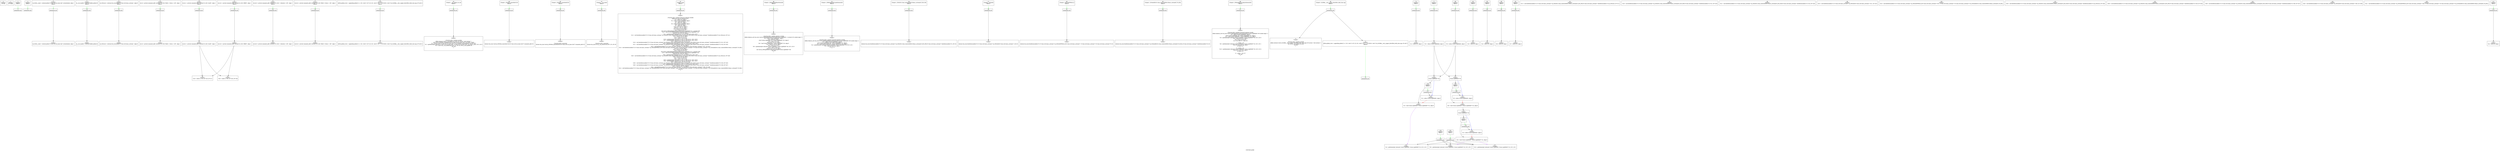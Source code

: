 digraph "constraint_graph" {
	label="constraint_graph";

	Node0x1521730 [shape=record,label="{0\n\<Empty\>\ni8* null\n\n}"];
	Node0x1534580 [shape=record,label="{1\n\<Empty\>\ni8* undef\n\n}"];
	Node0x152e540 [shape=record,label="{2\n\<Empty\>\nOffset:0\n\n}"];
	Node0x152e540 -> Node0x1522010[color=green];
	Node0x1522010 [shape=record,label="{3\nanonymous ptr\n}"];
	Node0x152d260 [shape=record,label="{4\n\<Empty\>\nOffset:0\n\n}"];
	Node0x152d260 -> Node0x152d410[color=green];
	Node0x152d410 [shape=record,label="{5\nanonymous ptr\n}"];
	Node0x1520e60 [shape=record,label="{6\n\<Empty\>\n@_ZStL8__ioinit = internal global %\"class.std::ios_base::Init\" zeroinitializer, align 1\nOffset:0\n\n}"];
	Node0x1520e60 -> Node0x151f7a0[color=green];
	Node0x151f7a0 [shape=record,label="{7\nanonymous ptr\n}"];
	Node0x151f7a0 -> Node0x1520050;
	Node0x1520050 [shape=record,label="{8\n\<Empty\>\n@_ZStL8__ioinit = internal global %\"class.std::ios_base::Init\" zeroinitializer, align 1\n\n}"];
	Node0x1537ea0 [shape=record,label="{9\n\<Empty\>\n@__dso_handle = external hidden global i8\nOffset:0\n\n}"];
	Node0x1537ea0 -> Node0x1538050[color=green];
	Node0x1538050 [shape=record,label="{10\nanonymous ptr\n}"];
	Node0x1538050 -> Node0x1538630;
	Node0x1538630 [shape=record,label="{11\n\<Empty\>\n@__dso_handle = external hidden global i8\n\n}"];
	Node0x1539c20 [shape=record,label="{12\n\<Empty\>\n@_ZSt4cout = external dso_local global %\"class.std::basic_ostream\", align 8\nOffset:0\n\n}"];
	Node0x1539c20 -> Node0x1539dd0[color=green];
	Node0x1539dd0 [shape=record,label="{13\nanonymous ptr\n}"];
	Node0x1539dd0 -> Node0x153a3b0;
	Node0x153a3b0 [shape=record,label="{14\n\<Empty\>\n@_ZSt4cout = external dso_local global %\"class.std::basic_ostream\", align 8\n\n}"];
	Node0x153a990 [shape=record,label="{15\n\<Empty\>\n@.str = private unnamed_addr constant [18 x i8] c\"Bulb 1: Status = \\00\", align 1\nOffset:0\n\n}"];
	Node0x153a990 -> Node0x153ab40[color=green];
	Node0x153ab40 [shape=record,label="{16\nanonymous ptr\n}"];
	Node0x153ab40 -> Node0x153bda0;
	Node0x153bda0 [shape=record,label="{17\n\<Empty\>\n@.str = private unnamed_addr constant [18 x i8] c\"Bulb 1: Status = \\00\", align 1\n\n}"];
	Node0x153c380 [shape=record,label="{18\n\<Empty\>\n@.str.1 = private unnamed_addr constant [3 x i8] c\"on\\00\", align 1\nOffset:0\n\n}"];
	Node0x153c380 -> Node0x153c530[color=green];
	Node0x153c530 [shape=record,label="{19\nanonymous ptr\n}"];
	Node0x153c530 -> Node0x153cb10;
	Node0x153cb10 [shape=record,label="{20\n\<Empty\>\n@.str.1 = private unnamed_addr constant [3 x i8] c\"on\\00\", align 1\n\n}"];
	Node0x153cb10 -> Node0x15576f0;
	Node0x153cb10 -> Node0x15587a0;
	Node0x153d0f0 [shape=record,label="{21\n\<Empty\>\n@.str.2 = private unnamed_addr constant [4 x i8] c\"off\\00\", align 1\nOffset:0\n\n}"];
	Node0x153d0f0 -> Node0x153d2a0[color=green];
	Node0x153d2a0 [shape=record,label="{22\nanonymous ptr\n}"];
	Node0x153d2a0 -> Node0x153d880;
	Node0x153d880 [shape=record,label="{23\n\<Empty\>\n@.str.2 = private unnamed_addr constant [4 x i8] c\"off\\00\", align 1\n\n}"];
	Node0x153d880 -> Node0x15576f0;
	Node0x153d880 -> Node0x15587a0;
	Node0x153de60 [shape=record,label="{24\n\<Empty\>\n@.str.3 = private unnamed_addr constant [15 x i8] c\", Intensity = \\00\", align 1\nOffset:0\n\n}"];
	Node0x153de60 -> Node0x153e010[color=green];
	Node0x153e010 [shape=record,label="{25\nanonymous ptr\n}"];
	Node0x153e010 -> Node0x153e5f0;
	Node0x153e5f0 [shape=record,label="{26\n\<Empty\>\n@.str.3 = private unnamed_addr constant [15 x i8] c\", Intensity = \\00\", align 1\n\n}"];
	Node0x153ebd0 [shape=record,label="{27\n\<Empty\>\n@.str.4 = private unnamed_addr constant [18 x i8] c\"Bulb 2: Status = \\00\", align 1\nOffset:0\n\n}"];
	Node0x153ebd0 -> Node0x153ed80[color=green];
	Node0x153ed80 [shape=record,label="{28\nanonymous ptr\n}"];
	Node0x153ed80 -> Node0x153f360;
	Node0x153f360 [shape=record,label="{29\n\<Empty\>\n@.str.4 = private unnamed_addr constant [18 x i8] c\"Bulb 2: Status = \\00\", align 1\n\n}"];
	Node0x153f940 [shape=record,label="{30\n\<Empty\>\n@llvm.global_ctors = appending global [1 x \{ i32, void ()*, i8* \}] [\{ i32, void ()*, i8* \} \{ i32 65535, void ()* @_GLOBAL__sub_I_zipper_directflow_bulb_class.cpp, i8* null \}]\nOffset:0\n\n}"];
	Node0x153f940 -> Node0x153faf0[color=green];
	Node0x153faf0 [shape=record,label="{31\nanonymous ptr\n}"];
	Node0x153faf0 -> Node0x1540370;
	Node0x1540370 [shape=record,label="{32\n\<Empty\>\n@llvm.global_ctors = appending global [1 x \{ i32, void ()*, i8* \}] [\{ i32, void ()*, i8* \} \{ i32 65535, void ()* @_GLOBAL__sub_I_zipper_directflow_bulb_class.cpp, i8* null \}]\n\n}"];
	Node0x15374b0 [shape=record,label="{33\n\<Empty\>__cxx_global_var_init\nOffset:0\n\n}"];
	Node0x15374b0 -> Node0x1537660[color=green];
	Node0x1537660 [shape=record,label="{34\nanonymous ptr\n}"];
	Node0x1537660 -> Node0x1542e40;
	Node0x1542e40 [shape=record,label="{35\n\<Empty\>\n\n; Function Attrs: noinline uwtable\ndefine internal void @__cxx_global_var_init() #0 section \".text.startup\" \{\n  call void @_ZNSt8ios_base4InitC1Ev(%\"class.std::ios_base::Init\"* @_ZStL8__ioinit)\n  %1 = bitcast void (%\"class.std::ios_base::Init\"*)* @_ZNSt8ios_base4InitD1Ev to void (i8*)*\n  %2 = getelementptr inbounds %\"class.std::ios_base::Init\", %\"class.std::ios_base::Init\"* @_ZStL8__ioinit, i32 0, i32 0\n  %3 = call i32 @__cxa_atexit(void (i8*)* %1, i8* %2, i8* @__dso_handle) #3\n  ret void\n\}\n\n\n}"];
	Node0x1543420 [shape=record,label="{36\n\<Empty\>_ZNSt8ios_base4InitC1Ev\nOffset:0\n\n}"];
	Node0x1543420 -> Node0x15435d0[color=green];
	Node0x15435d0 [shape=record,label="{37\nanonymous ptr\n}"];
	Node0x15435d0 -> Node0x1543bb0;
	Node0x1543bb0 [shape=record,label="{38\n\<Empty\>\n\ndeclare dso_local void @_ZNSt8ios_base4InitC1Ev(%\"class.std::ios_base::Init\"*) unnamed_addr #1\n\n\n}"];
	Node0x1544190 [shape=record,label="{39\n\<Empty\>_ZNSt8ios_base4InitD1Ev\nOffset:0\n\n}"];
	Node0x1544190 -> Node0x1544340[color=green];
	Node0x1544340 [shape=record,label="{40\nanonymous ptr\n}"];
	Node0x1544340 -> Node0x1544920;
	Node0x1544920 [shape=record,label="{41\n\<Empty\>\n\n; Function Attrs: nounwind\ndeclare dso_local void @_ZNSt8ios_base4InitD1Ev(%\"class.std::ios_base::Init\"*) unnamed_addr #2\n\n\n}"];
	Node0x1544f00 [shape=record,label="{42\n\<Empty\>__cxa_atexit\nOffset:0\n\n}"];
	Node0x1544f00 -> Node0x15450b0[color=green];
	Node0x15450b0 [shape=record,label="{43\nanonymous ptr\n}"];
	Node0x15450b0 -> Node0x1545690;
	Node0x1545690 [shape=record,label="{44\n\<Empty\>\n\n; Function Attrs: nounwind\ndeclare dso_local i32 @__cxa_atexit(void (i8*)*, i8*, i8*) #3\n\n\n}"];
	Node0x1545c70 [shape=record,label="{45\n\<Empty\>main\nOffset:0\n\n}"];
	Node0x1545c70 -> Node0x1545e20[color=green];
	Node0x1545e20 [shape=record,label="{46\nanonymous ptr\n}"];
	Node0x1545e20 -> Node0x1546400;
	Node0x1546400 [shape=record,label="{47\n\<Empty\>\n\n; Function Attrs: noinline norecurse optnone uwtable\ndefine dso_local i32 @main() #4 \{\n  %1 = alloca i32, align 4\n  %2 = alloca %class.LightBulb, align 4\n  %3 = alloca i8, align 1\n  %4 = alloca i32, align 4\n  %5 = alloca %class.LightBulb, align 4\n  %6 = alloca i8, align 1\n  %7 = alloca i32, align 4\n  store i32 0, i32* %1, align 4\n  store i8 1, i8* %3, align 1\n  %8 = load i8, i8* %3, align 1\n  %9 = trunc i8 %8 to i1\n  call void @_ZN9LightBulb9setStatusEb(%class.LightBulb* %2, i1 zeroext %9)\n  %10 = call i32 @_ZNK9LightBulb12getIntensityEv(%class.LightBulb* %2)\n  store i32 %10, i32* %4, align 4\n  %11 = getelementptr inbounds [18 x i8], [18 x i8]* @.str, i64 0, i64 0\n  %12 = call dereferenceable(272) %\"class.std::basic_ostream\"* @_ZStlsISt11char_traitsIcEERSt13basic_ostreamIcT_ES5_PKc(%\"class.std::basic_ostream\"* dereferenceable(272) @_ZSt4cout, i8* %11)\n  %13 = load i8, i8* %3, align 1\n  %14 = trunc i8 %13 to i1\n  %15 = zext i1 %14 to i64\n  %16 = getelementptr inbounds [3 x i8], [3 x i8]* @.str.1, i64 0, i64 0\n  %17 = getelementptr inbounds [4 x i8], [4 x i8]* @.str.2, i64 0, i64 0\n  %18 = select i1 %14, i8* %16, i8* %17\n  %19 = call dereferenceable(272) %\"class.std::basic_ostream\"* @_ZStlsISt11char_traitsIcEERSt13basic_ostreamIcT_ES5_PKc(%\"class.std::basic_ostream\"* dereferenceable(272) %12, i8* %18)\n  %20 = getelementptr inbounds [15 x i8], [15 x i8]* @.str.3, i64 0, i64 0\n  %21 = call dereferenceable(272) %\"class.std::basic_ostream\"* @_ZStlsISt11char_traitsIcEERSt13basic_ostreamIcT_ES5_PKc(%\"class.std::basic_ostream\"* dereferenceable(272) %19, i8* %20)\n  %22 = load i32, i32* %4, align 4\n  %23 = call dereferenceable(272) %\"class.std::basic_ostream\"* @_ZNSolsEi(%\"class.std::basic_ostream\"* %21, i32 %22)\n  %24 = call dereferenceable(272) %\"class.std::basic_ostream\"* @_ZNSolsEPFRSoS_E(%\"class.std::basic_ostream\"* %23, %\"class.std::basic_ostream\"* (%\"class.std::basic_ostream\"*)* @_ZSt4endlIcSt11char_traitsIcEERSt13basic_ostreamIT_T0_ES6_)\n  store i8 0, i8* %6, align 1\n  %25 = load i8, i8* %6, align 1\n  %26 = trunc i8 %25 to i1\n  call void @_ZN9LightBulb9setStatusEb(%class.LightBulb* %5, i1 zeroext %26)\n  %27 = call i32 @_ZNK9LightBulb12getIntensityEv(%class.LightBulb* %5)\n  store i32 %27, i32* %7, align 4\n  %28 = getelementptr inbounds [18 x i8], [18 x i8]* @.str.4, i64 0, i64 0\n  %29 = call dereferenceable(272) %\"class.std::basic_ostream\"* @_ZStlsISt11char_traitsIcEERSt13basic_ostreamIcT_ES5_PKc(%\"class.std::basic_ostream\"* dereferenceable(272) @_ZSt4cout, i8* %28)\n  %30 = load i8, i8* %6, align 1\n  %31 = trunc i8 %30 to i1\n  %32 = zext i1 %31 to i64\n  %33 = getelementptr inbounds [4 x i8], [4 x i8]* @.str.2, i64 0, i64 0\n  %34 = getelementptr inbounds [3 x i8], [3 x i8]* @.str.1, i64 0, i64 0\n  %35 = select i1 %31, i8* %33, i8* %34\n  %36 = call dereferenceable(272) %\"class.std::basic_ostream\"* @_ZStlsISt11char_traitsIcEERSt13basic_ostreamIcT_ES5_PKc(%\"class.std::basic_ostream\"* dereferenceable(272) %29, i8* %35)\n  %37 = getelementptr inbounds [15 x i8], [15 x i8]* @.str.3, i64 0, i64 0\n  %38 = call dereferenceable(272) %\"class.std::basic_ostream\"* @_ZStlsISt11char_traitsIcEERSt13basic_ostreamIcT_ES5_PKc(%\"class.std::basic_ostream\"* dereferenceable(272) %36, i8* %37)\n  %39 = load i32, i32* %7, align 4\n  %40 = call dereferenceable(272) %\"class.std::basic_ostream\"* @_ZNSolsEi(%\"class.std::basic_ostream\"* %38, i32 %39)\n  %41 = call dereferenceable(272) %\"class.std::basic_ostream\"* @_ZNSolsEPFRSoS_E(%\"class.std::basic_ostream\"* %40, %\"class.std::basic_ostream\"* (%\"class.std::basic_ostream\"*)* @_ZSt4endlIcSt11char_traitsIcEERSt13basic_ostreamIT_T0_ES6_)\n  ret i32 0\n\}\n\n\n}"];
	Node0x15469e0 [shape=record,label="{48\n\<Empty\>_ZN9LightBulb9setStatusEb\nOffset:0\n\n}"];
	Node0x15469e0 -> Node0x1546b90[color=green];
	Node0x1546b90 [shape=record,label="{49\nanonymous ptr\n}"];
	Node0x1546b90 -> Node0x1547170;
	Node0x1547170 [shape=record,label="{50\n\<Empty\>\n\n; Function Attrs: noinline optnone uwtable\ndefine linkonce_odr dso_local void @_ZN9LightBulb9setStatusEb(%class.LightBulb*, i1 zeroext) #5 comdat align 2 \{\n  %3 = alloca %class.LightBulb*, align 8\n  %4 = alloca i8, align 1\n  store %class.LightBulb* %0, %class.LightBulb** %3, align 8\n  %5 = zext i1 %1 to i8\n  store i8 %5, i8* %4, align 1\n  %6 = load %class.LightBulb*, %class.LightBulb** %3, align 8\n  %7 = load i8, i8* %4, align 1\n  %8 = trunc i8 %7 to i1\n  %9 = getelementptr inbounds %class.LightBulb, %class.LightBulb* %6, i32 0, i32 0\n  %10 = zext i1 %8 to i8\n  store i8 %10, i8* %9, align 4\n  call void @_ZN9LightBulb15adjustIntensityEv(%class.LightBulb* %6)\n  ret void\n\}\n\n\n}"];
	Node0x1547750 [shape=record,label="{51\n\<Empty\>_ZNK9LightBulb12getIntensityEv\nOffset:0\n\n}"];
	Node0x1547750 -> Node0x1547900[color=green];
	Node0x1547900 [shape=record,label="{52\nanonymous ptr\n}"];
	Node0x1547900 -> Node0x1547ee0;
	Node0x1547ee0 [shape=record,label="{53\n\<Empty\>\n\n; Function Attrs: noinline nounwind optnone uwtable\ndefine linkonce_odr dso_local i32 @_ZNK9LightBulb12getIntensityEv(%class.LightBulb*) #6 comdat align 2 \{\n  %2 = alloca %class.LightBulb*, align 8\n  store %class.LightBulb* %0, %class.LightBulb** %2, align 8\n  %3 = load %class.LightBulb*, %class.LightBulb** %2, align 8\n  %4 = getelementptr inbounds %class.LightBulb, %class.LightBulb* %3, i32 0, i32 1\n  %5 = load i32, i32* %4, align 4\n  ret i32 %5\n\}\n\n\n}"];
	Node0x15484c0 [shape=record,label="{54\n\<Empty\>_ZStlsISt11char_traitsIcEERSt13basic_ostreamIcT_ES5_PKc\nOffset:0\n\n}"];
	Node0x15484c0 -> Node0x1548670[color=green];
	Node0x1548670 [shape=record,label="{55\nanonymous ptr\n}"];
	Node0x1548670 -> Node0x1548ef0;
	Node0x1548ef0 [shape=record,label="{56\n\<Empty\>\n\ndeclare dso_local dereferenceable(272) %\"class.std::basic_ostream\"* @_ZStlsISt11char_traitsIcEERSt13basic_ostreamIcT_ES5_PKc(%\"class.std::basic_ostream\"* dereferenceable(272), i8*) #1\n\n\n}"];
	Node0x15494d0 [shape=record,label="{57\n\<Empty\>_ZNSolsEi\nOffset:0\n\n}"];
	Node0x15494d0 -> Node0x1549680[color=green];
	Node0x1549680 [shape=record,label="{58\nanonymous ptr\n}"];
	Node0x1549680 -> Node0x1549f00;
	Node0x1549f00 [shape=record,label="{59\n\<Empty\>\n\ndeclare dso_local dereferenceable(272) %\"class.std::basic_ostream\"* @_ZNSolsEi(%\"class.std::basic_ostream\"*, i32) #1\n\n\n}"];
	Node0x154a4e0 [shape=record,label="{60\n\<Empty\>_ZNSolsEPFRSoS_E\nOffset:0\n\n}"];
	Node0x154a4e0 -> Node0x154a690[color=green];
	Node0x154a690 [shape=record,label="{61\nanonymous ptr\n}"];
	Node0x154a690 -> Node0x154af10;
	Node0x154af10 [shape=record,label="{62\n\<Empty\>\n\ndeclare dso_local dereferenceable(272) %\"class.std::basic_ostream\"* @_ZNSolsEPFRSoS_E(%\"class.std::basic_ostream\"*, %\"class.std::basic_ostream\"* (%\"class.std::basic_ostream\"*)*) #1\n\n\n}"];
	Node0x154b4f0 [shape=record,label="{63\n\<Empty\>_ZSt4endlIcSt11char_traitsIcEERSt13basic_ostreamIT_T0_ES6_\nOffset:0\n\n}"];
	Node0x154b4f0 -> Node0x154b6a0[color=green];
	Node0x154b6a0 [shape=record,label="{64\nanonymous ptr\n}"];
	Node0x154b6a0 -> Node0x152c4c0;
	Node0x152c4c0 [shape=record,label="{65\n\<Empty\>\n\ndeclare dso_local dereferenceable(272) %\"class.std::basic_ostream\"* @_ZSt4endlIcSt11char_traitsIcEERSt13basic_ostreamIT_T0_ES6_(%\"class.std::basic_ostream\"* dereferenceable(272)) #1\n\n\n}"];
	Node0x154ac70 [shape=record,label="{66\n\<Empty\>_ZN9LightBulb15adjustIntensityEv\nOffset:0\n\n}"];
	Node0x154ac70 -> Node0x152da80[color=green];
	Node0x152da80 [shape=record,label="{67\nanonymous ptr\n}"];
	Node0x152da80 -> Node0x1540b90;
	Node0x1540b90 [shape=record,label="{68\n\<Empty\>\n\n; Function Attrs: noinline nounwind optnone uwtable\ndefine linkonce_odr dso_local void @_ZN9LightBulb15adjustIntensityEv(%class.LightBulb*) #6 comdat align 2 \{\n  %2 = alloca %class.LightBulb*, align 8\n  store %class.LightBulb* %0, %class.LightBulb** %2, align 8\n  %3 = load %class.LightBulb*, %class.LightBulb** %2, align 8\n  %4 = getelementptr inbounds %class.LightBulb, %class.LightBulb* %3, i32 0, i32 0\n  %5 = load i8, i8* %4, align 4\n  %6 = trunc i8 %5 to i1\n  br i1 %6, label %7, label %9\n\n7:                                                ; preds = %1\n  %8 = getelementptr inbounds %class.LightBulb, %class.LightBulb* %3, i32 0, i32 1\n  store i32 100, i32* %8, align 4\n  br label %11\n\n9:                                                ; preds = %1\n  %10 = getelementptr inbounds %class.LightBulb, %class.LightBulb* %3, i32 0, i32 1\n  store i32 0, i32* %10, align 4\n  br label %11\n\n11:                                               ; preds = %9, %7\n  ret void\n\}\n\n\n}"];
	Node0x152dc40 [shape=record,label="{69\n\<Empty\>_GLOBAL__sub_I_zipper_directflow_bulb_class.cpp\nOffset:0\n\n}"];
	Node0x152dc40 -> Node0x153b530[color=green];
	Node0x153b530 [shape=record,label="{70\nanonymous ptr\n}"];
	Node0x153b530 -> Node0x1540d50;
	Node0x153b530 -> Node0x1542600;
	Node0x1540d50 [shape=record,label="{71\n\<Empty\>\n\n; Function Attrs: noinline uwtable\ndefine internal void @_GLOBAL__sub_I_zipper_directflow_bulb_class.cpp() #0 section \".text.startup\" \{\n  call void @__cxx_global_var_init()\n  ret void\n\}\n\n\n}"];
	Node0x1542600 [shape=record,label="{72\n\<Empty\>\n@llvm.global_ctors = appending global [1 x \{ i32, void ()*, i8* \}] [\{ i32, void ()*, i8* \} \{ i32 65535, void ()* @_GLOBAL__sub_I_zipper_directflow_bulb_class.cpp, i8* null \}]\nOffset:8\n\n}"];
	Node0x1542600 -> Node0x15427b0[color=green];
	Node0x15427b0 [shape=record,label="{73\nanonymous ptr\n}"];
	Node0x1550ac0 [shape=record,label="{74\n\<Empty\>\nOffset:0\n\n}"];
	Node0x1550ac0 -> Node0x1550c70[color=green];
	Node0x1550c70 [shape=record,label="{75\nanonymous ptr\n}"];
	Node0x1550c70 -> Node0x1551250;
	Node0x1551250 [shape=record,label="{76\n\<Empty\>\n  %1 = alloca i32, align 4\n\n}"];
	Node0x1551830 [shape=record,label="{77\n\<Empty\>\nOffset:0\n\n}"];
	Node0x1551830 -> Node0x15519e0[color=green];
	Node0x15519e0 [shape=record,label="{78\nanonymous ptr\n}"];
	Node0x15519e0 -> Node0x1551fc0;
	Node0x1551fc0 [shape=record,label="{79\n\<Empty\>\n  %2 = alloca %class.LightBulb, align 4\n\n}"];
	Node0x1551fc0 -> Node0x155c680;
	Node0x1551fc0 -> Node0x1559580;
	Node0x15525a0 [shape=record,label="{80\n\<Empty\>\nOffset:0\n\n}"];
	Node0x15525a0 -> Node0x1552750[color=green];
	Node0x1552750 [shape=record,label="{81\nanonymous ptr\n}"];
	Node0x1552750 -> Node0x1552d30;
	Node0x1552d30 [shape=record,label="{82\n\<Empty\>\n  %3 = alloca i8, align 1\n\n}"];
	Node0x1553310 [shape=record,label="{83\n\<Empty\>\nOffset:0\n\n}"];
	Node0x1553310 -> Node0x15534c0[color=green];
	Node0x15534c0 [shape=record,label="{84\nanonymous ptr\n}"];
	Node0x15534c0 -> Node0x1553d40;
	Node0x1553d40 [shape=record,label="{85\n\<Empty\>\n  %4 = alloca i32, align 4\n\n}"];
	Node0x1554320 [shape=record,label="{86\n\<Empty\>\nOffset:0\n\n}"];
	Node0x1554320 -> Node0x15544d0[color=green];
	Node0x15544d0 [shape=record,label="{87\nanonymous ptr\n}"];
	Node0x15544d0 -> Node0x1554d50;
	Node0x1554d50 [shape=record,label="{88\n\<Empty\>\n  %5 = alloca %class.LightBulb, align 4\n\n}"];
	Node0x1554d50 -> Node0x155c680;
	Node0x1554d50 -> Node0x1559580;
	Node0x1555330 [shape=record,label="{89\n\<Empty\>\nOffset:0\n\n}"];
	Node0x1555330 -> Node0x15554e0[color=green];
	Node0x15554e0 [shape=record,label="{90\nanonymous ptr\n}"];
	Node0x15554e0 -> Node0x1555f40;
	Node0x1555f40 [shape=record,label="{91\n\<Empty\>\n  %6 = alloca i8, align 1\n\n}"];
	Node0x1556520 [shape=record,label="{92\n\<Empty\>\nOffset:0\n\n}"];
	Node0x1556520 -> Node0x15566d0[color=green];
	Node0x15566d0 [shape=record,label="{93\nanonymous ptr\n}"];
	Node0x15566d0 -> Node0x1556f50;
	Node0x1556f50 [shape=record,label="{94\n\<Empty\>\n  %7 = alloca i32, align 4\n\n}"];
	Node0x1557530 [shape=record,label="{95\n\<Empty\>\n  %12 = call dereferenceable(272) %\"class.std::basic_ostream\"* @_ZStlsISt11char_traitsIcEERSt13basic_ostreamIcT_ES5_PKc(%\"class.std::basic_ostream\"* dereferenceable(272) @_ZSt4cout, i8* %11)\n\n}"];
	Node0x15576f0 [shape=record,label="{96\n\<Empty\>\n  %18 = select i1 %14, i8* %16, i8* %17\n\n}"];
	Node0x1557ee0 [shape=record,label="{97\n\<Empty\>\n  %19 = call dereferenceable(272) %\"class.std::basic_ostream\"* @_ZStlsISt11char_traitsIcEERSt13basic_ostreamIcT_ES5_PKc(%\"class.std::basic_ostream\"* dereferenceable(272) %12, i8* %18)\n\n}"];
	Node0x15580a0 [shape=record,label="{98\n\<Empty\>\n  %21 = call dereferenceable(272) %\"class.std::basic_ostream\"* @_ZStlsISt11char_traitsIcEERSt13basic_ostreamIcT_ES5_PKc(%\"class.std::basic_ostream\"* dereferenceable(272) %19, i8* %20)\n\n}"];
	Node0x1558260 [shape=record,label="{99\n\<Empty\>\n  %23 = call dereferenceable(272) %\"class.std::basic_ostream\"* @_ZNSolsEi(%\"class.std::basic_ostream\"* %21, i32 %22)\n\n}"];
	Node0x1558420 [shape=record,label="{100\n\<Empty\>\n  %24 = call dereferenceable(272) %\"class.std::basic_ostream\"* @_ZNSolsEPFRSoS_E(%\"class.std::basic_ostream\"* %23, %\"class.std::basic_ostream\"* (%\"class.std::basic_ostream\"*)* @_ZSt4endlIcSt11char_traitsIcEERSt13basic_ostreamIT_T0_ES6_)\n\n}"];
	Node0x15585e0 [shape=record,label="{101\n\<Empty\>\n  %29 = call dereferenceable(272) %\"class.std::basic_ostream\"* @_ZStlsISt11char_traitsIcEERSt13basic_ostreamIcT_ES5_PKc(%\"class.std::basic_ostream\"* dereferenceable(272) @_ZSt4cout, i8* %28)\n\n}"];
	Node0x15587a0 [shape=record,label="{102\n\<Empty\>\n  %35 = select i1 %31, i8* %33, i8* %34\n\n}"];
	Node0x1558b70 [shape=record,label="{103\n\<Empty\>\n  %36 = call dereferenceable(272) %\"class.std::basic_ostream\"* @_ZStlsISt11char_traitsIcEERSt13basic_ostreamIcT_ES5_PKc(%\"class.std::basic_ostream\"* dereferenceable(272) %29, i8* %35)\n\n}"];
	Node0x1558d30 [shape=record,label="{104\n\<Empty\>\n  %38 = call dereferenceable(272) %\"class.std::basic_ostream\"* @_ZStlsISt11char_traitsIcEERSt13basic_ostreamIcT_ES5_PKc(%\"class.std::basic_ostream\"* dereferenceable(272) %36, i8* %37)\n\n}"];
	Node0x1558ef0 [shape=record,label="{105\n\<Empty\>\n  %40 = call dereferenceable(272) %\"class.std::basic_ostream\"* @_ZNSolsEi(%\"class.std::basic_ostream\"* %38, i32 %39)\n\n}"];
	Node0x15590b0 [shape=record,label="{106\n\<Empty\>\n  %41 = call dereferenceable(272) %\"class.std::basic_ostream\"* @_ZNSolsEPFRSoS_E(%\"class.std::basic_ostream\"* %40, %\"class.std::basic_ostream\"* (%\"class.std::basic_ostream\"*)* @_ZSt4endlIcSt11char_traitsIcEERSt13basic_ostreamIT_T0_ES6_)\n\n}"];
	Node0x1559580 [shape=record,label="{107\n\<Empty\>\n%class.LightBulb* %0\n\n}"];
	Node0x1559580 -> Node0x1559740;
	Node0x1559580 -> Node0x155a170[color=blue];
	Node0x1559740 [shape=record,label="{108\n\<Empty\>\nOffset:0\n\n}"];
	Node0x1559740 -> Node0x15598f0[color=green];
	Node0x1559740 -> Node0x155bb80;
	Node0x15598f0 [shape=record,label="{109\nanonymous ptr\n}"];
	Node0x15598f0 -> Node0x155a170;
	Node0x155a170 [shape=record,label="{110\n\<Empty\>\n  %3 = alloca %class.LightBulb*, align 8\n\n}"];
	Node0x155a170 -> Node0x155bb80[color=red];
	Node0x155a750 [shape=record,label="{111\n\<Empty\>\nOffset:0\n\n}"];
	Node0x155a750 -> Node0x155a900[color=green];
	Node0x155a900 [shape=record,label="{112\nanonymous ptr\n}"];
	Node0x155a900 -> Node0x155b180;
	Node0x155b180 [shape=record,label="{113\n\<Empty\>\n  %4 = alloca i8, align 1\n\n}"];
	Node0x155bb80 [shape=record,label="{114\n\<Empty\>\n  %6 = load %class.LightBulb*, %class.LightBulb** %3, align 8\n\n}"];
	Node0x155bb80 -> Node0x155f610;
	Node0x155c680 [shape=record,label="{115\n\<Empty\>\n%class.LightBulb* %0\n\n}"];
	Node0x155c680 -> Node0x155c840;
	Node0x155c680 -> Node0x155d270[color=blue];
	Node0x155c840 [shape=record,label="{116\n\<Empty\>\nOffset:0\n\n}"];
	Node0x155c840 -> Node0x155c9f0[color=green];
	Node0x155c840 -> Node0x155dc70;
	Node0x155c9f0 [shape=record,label="{117\nanonymous ptr\n}"];
	Node0x155c9f0 -> Node0x155d270;
	Node0x155d270 [shape=record,label="{118\n\<Empty\>\n  %2 = alloca %class.LightBulb*, align 8\n\n}"];
	Node0x155d270 -> Node0x155dc70[color=red];
	Node0x155dc70 [shape=record,label="{119\n\<Empty\>\n  %3 = load %class.LightBulb*, %class.LightBulb** %2, align 8\n\n}"];
	Node0x155dc70 -> Node0x155e250[color=purple];
	Node0x155e250 [shape=record,label="{120\n\<Empty\>\n  %4 = getelementptr inbounds %class.LightBulb, %class.LightBulb* %3, i32 0, i32 1\n\n}"];
	Node0x155f610 [shape=record,label="{121\n\<Empty\>\n%class.LightBulb* %0\n\n}"];
	Node0x155f610 -> Node0x155f7d0;
	Node0x155f610 -> Node0x1560200[color=blue];
	Node0x155f7d0 [shape=record,label="{122\n\<Empty\>\nOffset:0\n\n}"];
	Node0x155f7d0 -> Node0x155f980[color=green];
	Node0x155f7d0 -> Node0x1560c30;
	Node0x155f980 [shape=record,label="{123\nanonymous ptr\n}"];
	Node0x155f980 -> Node0x1560200;
	Node0x1560200 [shape=record,label="{124\n\<Empty\>\n  %2 = alloca %class.LightBulb*, align 8\n\n}"];
	Node0x1560200 -> Node0x1560c30[color=red];
	Node0x1560c30 [shape=record,label="{125\n\<Empty\>\n  %3 = load %class.LightBulb*, %class.LightBulb** %2, align 8\n\n}"];
	Node0x1560c30 -> Node0x1561850[color=purple];
	Node0x1560c30 -> Node0x1561240[color=purple];
	Node0x1561240 [shape=record,label="{126\n\<Empty\>\n  %8 = getelementptr inbounds %class.LightBulb, %class.LightBulb* %3, i32 0, i32 1\n\n}"];
	Node0x1561850 [shape=record,label="{127\n\<Empty\>\n  %10 = getelementptr inbounds %class.LightBulb, %class.LightBulb* %3, i32 0, i32 1\n\n}"];
	Node0x15763e0 [shape=record,label="{128\n\<Empty\>\nOffset:4\n\n}"];
	Node0x15763e0 -> Node0x1553aa0[color=green];
	Node0x1553aa0 [shape=record,label="{129\nanonymous ptr\n}"];
	Node0x1553aa0 -> Node0x1561850;
	Node0x1553aa0 -> Node0x155e250;
	Node0x1553aa0 -> Node0x1561240;
	Node0x155aee0 [shape=record,label="{130\n\<Empty\>\nOffset:4\n\n}"];
	Node0x155aee0 -> Node0x155cfd0[color=green];
	Node0x155cfd0 [shape=record,label="{131\nanonymous ptr\n}"];
	Node0x155cfd0 -> Node0x1561850;
	Node0x155cfd0 -> Node0x155e250;
	Node0x155cfd0 -> Node0x1561240;
}
